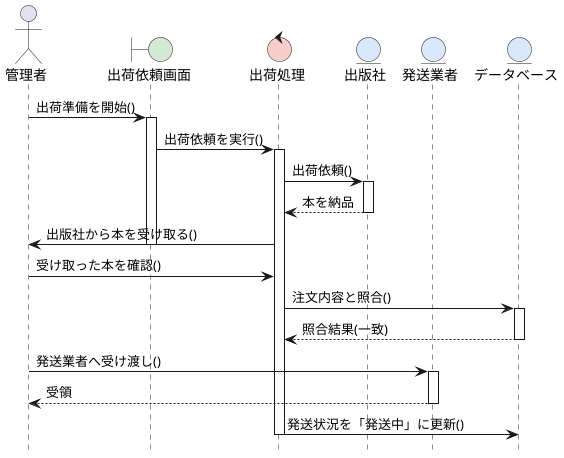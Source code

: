 @startuml 出荷準備シーケンス図
hide footbox
skinparam boundaryBackgroundColor #D5E8D4
skinparam controlBackgroundColor  #F8CECC
skinparam entityBackgroundColor   #DAE8FC

actor 管理者 as Admin
boundary 出荷依頼画面 as B1
control 出荷処理 as C1
entity 出版社 as Pub
entity 発送業者 as Ship
entity データベース as DB

' 基本フロー
Admin -> B1: 出荷準備を開始()
activate B1

B1 -> C1: 出荷依頼を実行()
activate C1

C1 -> Pub: 出荷依頼()
activate Pub
Pub --> C1: 本を納品
deactivate Pub

C1 -> Admin: 出版社から本を受け取る()
deactivate B1

Admin -> C1: 受け取った本を確認()
C1 -> DB: 注文内容と照合()
activate DB
DB --> C1: 照合結果(一致)
deactivate DB

Admin -> Ship: 発送業者へ受け渡し()
activate Ship
Ship --> Admin: 受領
deactivate Ship

C1 -> DB: 発送状況を「発送中」に更新()
deactivate C1

@enduml
